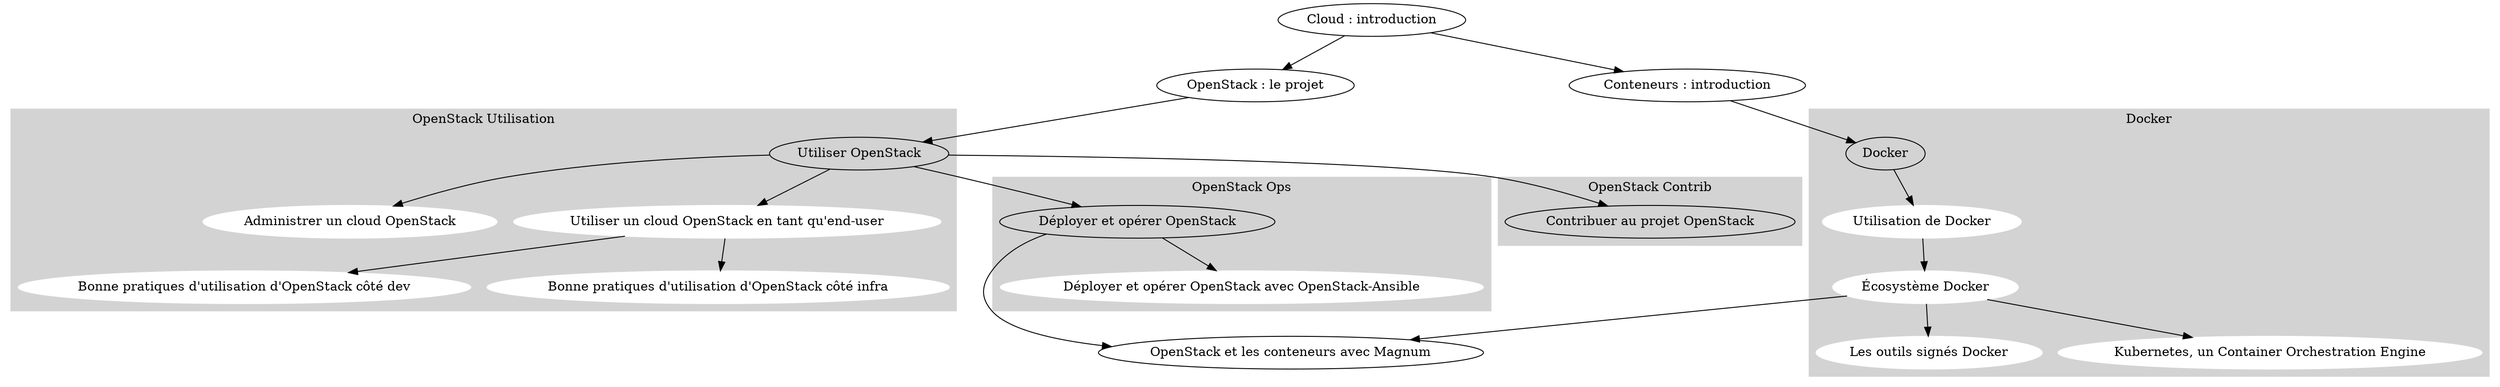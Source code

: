 digraph formations {
    cloud[label="Cloud : introduction"];

    cloud -> openstack_projet;

    openstack_projet[label="OpenStack : le projet"];

    openstack_projet -> openstack_utilisation;

    openstack_utilisation [label="Utiliser OpenStack"];
    openstack_ops [label="Déployer et opérer OpenStack"];
    openstack_contrib [label="Contribuer au projet OpenStack"];

    subgraph cluster_openstack_utilisation {
        node [style=filled,color=white];
        style=filled;
        color=lightgrey;
        label = "OpenStack Utilisation";
        openstack_utilisation->openstack_utilisation_admin;
        openstack_utilisation->openstack_utilisation_user;
        openstack_utilisation_user->openstack_utilisation_user_dev;
        openstack_utilisation_user->openstack_utilisation_user_infra;
        openstack_utilisation_admin [label="Administrer un cloud OpenStack"];
        openstack_utilisation_user [label="Utiliser un cloud OpenStack en tant qu'end-user"];
        openstack_utilisation_user_dev [label="Bonne pratiques d'utilisation d'OpenStack côté dev"];
        openstack_utilisation_user_infra [label="Bonne pratiques d'utilisation d'OpenStack côté infra"];
    }

    subgraph cluster_openstack_ops {
        node [style=filled,color=white];
        style=filled;
        color=lightgrey;
        label = "OpenStack Ops";
        openstack_utilisation->openstack_ops;
        openstack_ops->openstack_ops_osa;
        openstack_ops_osa [label="Déployer et opérer OpenStack avec OpenStack-Ansible"];
    }

    subgraph cluster_openstack_contrib {
        node [style=filled,color=white];
        style=filled;
        color=lightgrey;
        label = "OpenStack Contrib";
        openstack_utilisation->openstack_contrib;
    }

    container [label="Conteneurs : introduction"];
    container -> docker;

    subgraph cluster_docker {
        node [style=filled,color=white];
        style=filled;
        color=lightgrey;
        label = "Docker";
        docker -> docker_cli -> docker_ecosysteme;
        docker_ecosysteme -> docker_tools;
        docker_ecosysteme -> kubernetes;
        docker [label="Docker"];
        docker_cli [label="Utilisation de Docker"];
        docker_ecosysteme [label="Écosystème Docker"];
        docker_tools [label="Les outils signés Docker"];
        kubernetes [label="Kubernetes, un Container Orchestration Engine"];
    }

    magnum [label="OpenStack et les conteneurs avec Magnum"];

    cloud -> container;
    docker_ecosysteme -> magnum;
    openstack_ops -> magnum;
}
